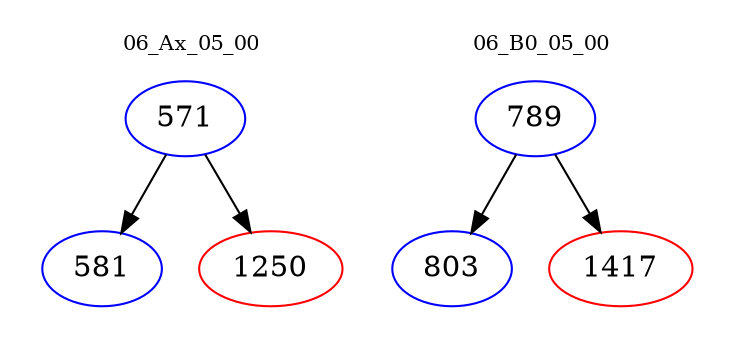 digraph{
subgraph cluster_0 {
color = white
label = "06_Ax_05_00";
fontsize=10;
T0_571 [label="571", color="blue"]
T0_571 -> T0_581 [color="black"]
T0_581 [label="581", color="blue"]
T0_571 -> T0_1250 [color="black"]
T0_1250 [label="1250", color="red"]
}
subgraph cluster_1 {
color = white
label = "06_B0_05_00";
fontsize=10;
T1_789 [label="789", color="blue"]
T1_789 -> T1_803 [color="black"]
T1_803 [label="803", color="blue"]
T1_789 -> T1_1417 [color="black"]
T1_1417 [label="1417", color="red"]
}
}
